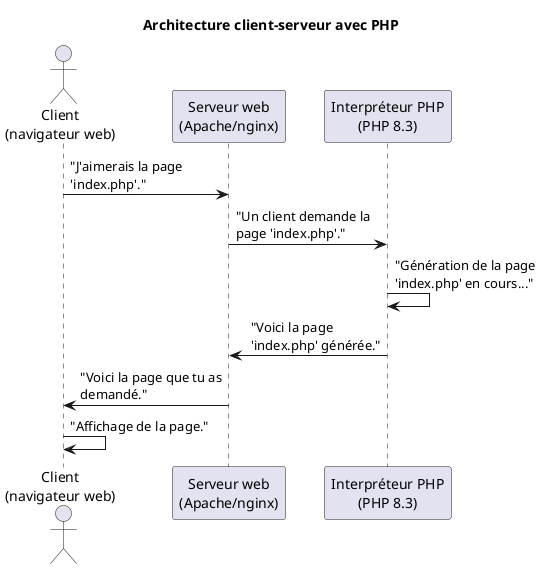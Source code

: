 @startuml "architecture-client-serveur-avec-php"
skinparam boxPadding 100
skinparam maxMessageSize 150
skinparam noteTextAlignment center
skinparam sequenceMessageAlign direction
skinparam wrapWidth 250

title "Architecture client-serveur avec PHP"

actor "Client\n(navigateur web)" as browser
participant "Serveur web\n(Apache/nginx)" as webserver
participant "Interpréteur PHP\n(PHP 8.3)" as php

browser -> webserver: "J'aimerais la page 'index.php'."
webserver -> php: "Un client demande la page 'index.php'."
php -> php: "Génération de la page 'index.php' en cours..."
php -> webserver: "Voici la page 'index.php' générée."
webserver -> browser: "Voici la page que tu as demandé."
browser -> browser: "Affichage de la page."
@enduml
